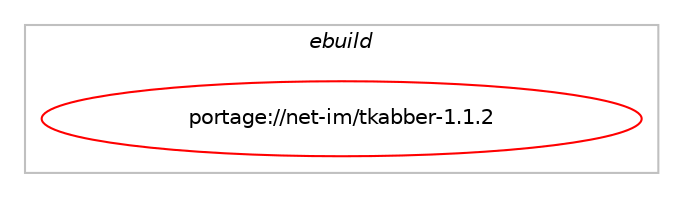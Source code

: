 digraph prolog {

# *************
# Graph options
# *************

newrank=true;
concentrate=true;
compound=true;
graph [rankdir=LR,fontname=Helvetica,fontsize=10,ranksep=1.5];#, ranksep=2.5, nodesep=0.2];
edge  [arrowhead=vee];
node  [fontname=Helvetica,fontsize=10];

# **********
# The ebuild
# **********

subgraph cluster_leftcol {
color=gray;
label=<<i>ebuild</i>>;
id [label="portage://net-im/tkabber-1.1.2", color=red, width=4, href="../net-im/tkabber-1.1.2.svg"];
}

# ****************
# The dependencies
# ****************

subgraph cluster_midcol {
color=gray;
label=<<i>dependencies</i>>;
subgraph cluster_compile {
fillcolor="#eeeeee";
style=filled;
label=<<i>compile</i>>;
# *** BEGIN UNKNOWN DEPENDENCY TYPE (TODO) ***
# id -> equal(use_conditional_group(positive,ssl,portage://net-im/tkabber-1.1.2,[package_dependency(portage://net-im/tkabber-1.1.2,install,no,dev-tcltk,tls,greaterequal,[1.4.1,,,1.4.1],[],[])]))
# *** END UNKNOWN DEPENDENCY TYPE (TODO) ***

# *** BEGIN UNKNOWN DEPENDENCY TYPE (TODO) ***
# id -> equal(package_dependency(portage://net-im/tkabber-1.1.2,install,no,dev-lang,tcl,greaterequal,[8.4.9,,,8.4.9],[slot(0),equal],[]))
# *** END UNKNOWN DEPENDENCY TYPE (TODO) ***

# *** BEGIN UNKNOWN DEPENDENCY TYPE (TODO) ***
# id -> equal(package_dependency(portage://net-im/tkabber-1.1.2,install,no,dev-lang,tk,greaterequal,[8.4.9,,,8.4.9],[slot(0),equal],[]))
# *** END UNKNOWN DEPENDENCY TYPE (TODO) ***

# *** BEGIN UNKNOWN DEPENDENCY TYPE (TODO) ***
# id -> equal(package_dependency(portage://net-im/tkabber-1.1.2,install,no,dev-tcltk,bwidget,greaterequal,[1.3,,,1.3],[],[]))
# *** END UNKNOWN DEPENDENCY TYPE (TODO) ***

# *** BEGIN UNKNOWN DEPENDENCY TYPE (TODO) ***
# id -> equal(package_dependency(portage://net-im/tkabber-1.1.2,install,no,dev-tcltk,tcllib,greaterequal,[1.3,,,1.3],[],[]))
# *** END UNKNOWN DEPENDENCY TYPE (TODO) ***

# *** BEGIN UNKNOWN DEPENDENCY TYPE (TODO) ***
# id -> equal(package_dependency(portage://net-im/tkabber-1.1.2,install,no,dev-tcltk,tkimg,greaterequal,[1.2,,,1.2],[],[]))
# *** END UNKNOWN DEPENDENCY TYPE (TODO) ***

# *** BEGIN UNKNOWN DEPENDENCY TYPE (TODO) ***
# id -> equal(package_dependency(portage://net-im/tkabber-1.1.2,install,no,dev-tcltk,tktray,greaterequal,[1.3,,,1.3],[],[]))
# *** END UNKNOWN DEPENDENCY TYPE (TODO) ***

}
subgraph cluster_compileandrun {
fillcolor="#eeeeee";
style=filled;
label=<<i>compile and run</i>>;
}
subgraph cluster_run {
fillcolor="#eeeeee";
style=filled;
label=<<i>run</i>>;
# *** BEGIN UNKNOWN DEPENDENCY TYPE (TODO) ***
# id -> equal(use_conditional_group(positive,ssl,portage://net-im/tkabber-1.1.2,[package_dependency(portage://net-im/tkabber-1.1.2,run,no,dev-tcltk,tls,greaterequal,[1.4.1,,,1.4.1],[],[])]))
# *** END UNKNOWN DEPENDENCY TYPE (TODO) ***

# *** BEGIN UNKNOWN DEPENDENCY TYPE (TODO) ***
# id -> equal(package_dependency(portage://net-im/tkabber-1.1.2,run,no,dev-lang,tcl,greaterequal,[8.4.9,,,8.4.9],[slot(0),equal],[]))
# *** END UNKNOWN DEPENDENCY TYPE (TODO) ***

# *** BEGIN UNKNOWN DEPENDENCY TYPE (TODO) ***
# id -> equal(package_dependency(portage://net-im/tkabber-1.1.2,run,no,dev-lang,tk,greaterequal,[8.4.9,,,8.4.9],[slot(0),equal],[]))
# *** END UNKNOWN DEPENDENCY TYPE (TODO) ***

# *** BEGIN UNKNOWN DEPENDENCY TYPE (TODO) ***
# id -> equal(package_dependency(portage://net-im/tkabber-1.1.2,run,no,dev-tcltk,bwidget,greaterequal,[1.3,,,1.3],[],[]))
# *** END UNKNOWN DEPENDENCY TYPE (TODO) ***

# *** BEGIN UNKNOWN DEPENDENCY TYPE (TODO) ***
# id -> equal(package_dependency(portage://net-im/tkabber-1.1.2,run,no,dev-tcltk,tcllib,greaterequal,[1.3,,,1.3],[],[]))
# *** END UNKNOWN DEPENDENCY TYPE (TODO) ***

# *** BEGIN UNKNOWN DEPENDENCY TYPE (TODO) ***
# id -> equal(package_dependency(portage://net-im/tkabber-1.1.2,run,no,dev-tcltk,tkimg,greaterequal,[1.2,,,1.2],[],[]))
# *** END UNKNOWN DEPENDENCY TYPE (TODO) ***

# *** BEGIN UNKNOWN DEPENDENCY TYPE (TODO) ***
# id -> equal(package_dependency(portage://net-im/tkabber-1.1.2,run,no,dev-tcltk,tktray,greaterequal,[1.3,,,1.3],[],[]))
# *** END UNKNOWN DEPENDENCY TYPE (TODO) ***

}
}

# **************
# The candidates
# **************

subgraph cluster_choices {
rank=same;
color=gray;
label=<<i>candidates</i>>;

}

}
